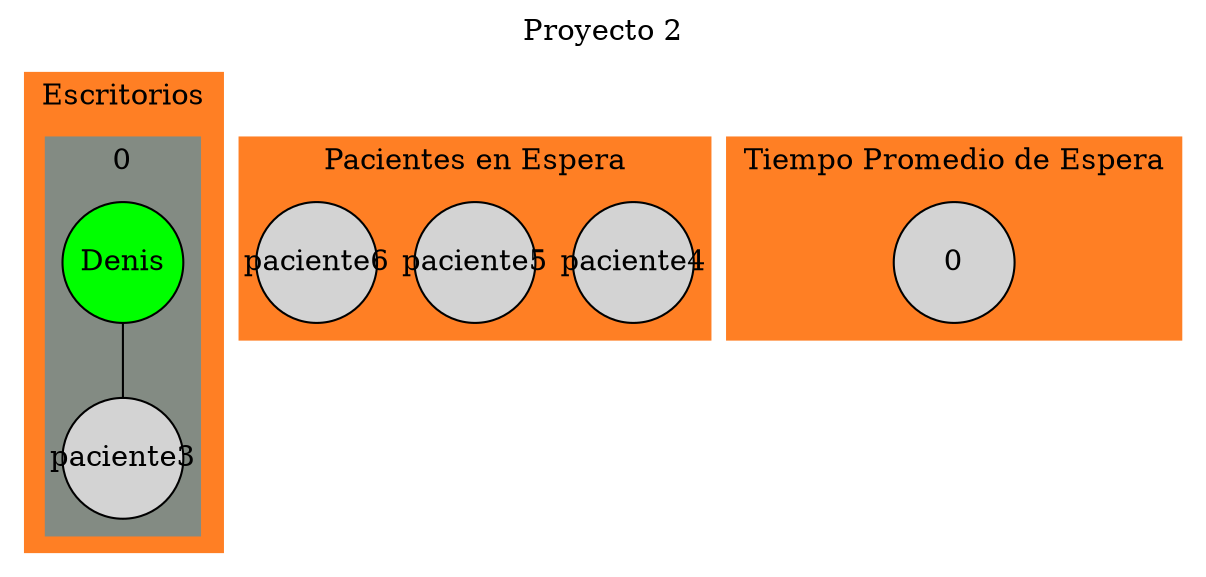 graph  grafi{
    rankdir=TB;
    labelloc="t";
    label="Proyecto 2";
    node[shape="circle"
    fixedsize=true
    width=0.8
    height=0.8
    ];
    subgraph cluster_1 {
        node [style=filled shape="circle"];
        style="filled";
        color="chocolate1";
        label="Escritorios";
        # =============== Escritorios ===============
        subgraph cluster_4 {
        node [style=filled shape="circle" rankdir="TB"];
        style="filled";
        color="honeydew4";
        label="0";
        Denis [fillcolor = green]
        Denis -- paciente3    
        }
    }
    # =============== Clientes ===============
    subgraph cluster_5 {
        node [style=filled shape="circle"];
        style="filled";
        color="chocolate1";
        label="Pacientes en Espera";
        paciente4 paciente5 paciente6 
        
        
        
        }
        #============ Tiempo Promedio ============
        subgraph cluster_6 {
        node [style=filled shape="circle"];
        style="filled";
        color="chocolate1";
        label="Tiempo Promedio de Espera";
        0
        }
    
}